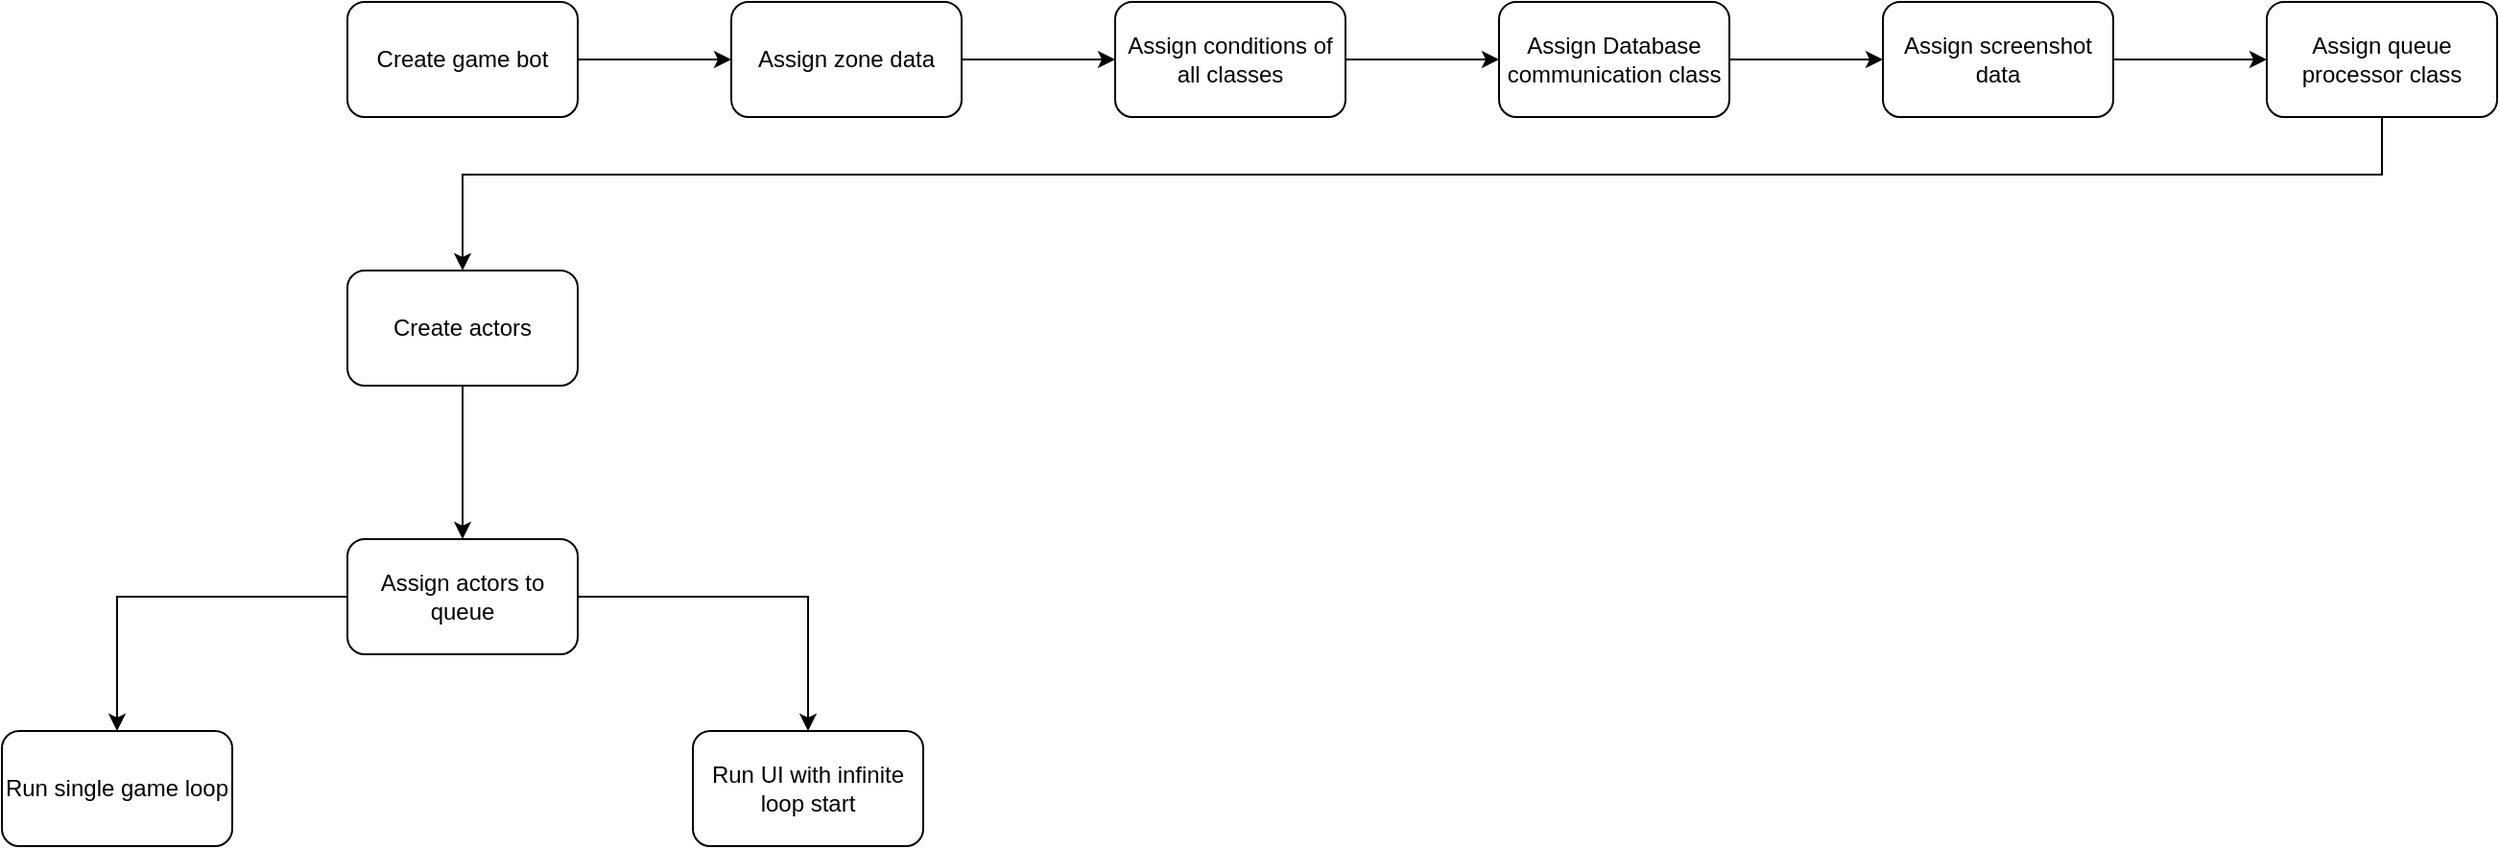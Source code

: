 <mxfile version="14.9.6" type="device"><diagram id="N6j9FfRsz5F6-6DIgSJw" name="Page-1"><mxGraphModel dx="2272" dy="705" grid="1" gridSize="10" guides="1" tooltips="1" connect="1" arrows="1" fold="1" page="1" pageScale="1" pageWidth="850" pageHeight="1100" math="0" shadow="0"><root><mxCell id="0"/><mxCell id="1" parent="0"/><mxCell id="Zolvcaqj-rGIG_2-oGGW-5" value="" style="edgeStyle=orthogonalEdgeStyle;rounded=0;orthogonalLoop=1;jettySize=auto;html=1;" edge="1" parent="1" source="Zolvcaqj-rGIG_2-oGGW-1" target="Zolvcaqj-rGIG_2-oGGW-4"><mxGeometry relative="1" as="geometry"/></mxCell><mxCell id="Zolvcaqj-rGIG_2-oGGW-1" value="Create game bot" style="rounded=1;whiteSpace=wrap;html=1;" vertex="1" parent="1"><mxGeometry x="60" y="40" width="120" height="60" as="geometry"/></mxCell><mxCell id="Zolvcaqj-rGIG_2-oGGW-15" value="" style="edgeStyle=orthogonalEdgeStyle;rounded=0;orthogonalLoop=1;jettySize=auto;html=1;" edge="1" parent="1" source="Zolvcaqj-rGIG_2-oGGW-2" target="Zolvcaqj-rGIG_2-oGGW-14"><mxGeometry relative="1" as="geometry"/></mxCell><mxCell id="Zolvcaqj-rGIG_2-oGGW-2" value="Create actors" style="rounded=1;whiteSpace=wrap;html=1;" vertex="1" parent="1"><mxGeometry x="60" y="180" width="120" height="60" as="geometry"/></mxCell><mxCell id="Zolvcaqj-rGIG_2-oGGW-7" value="" style="edgeStyle=orthogonalEdgeStyle;rounded=0;orthogonalLoop=1;jettySize=auto;html=1;" edge="1" parent="1" source="Zolvcaqj-rGIG_2-oGGW-4" target="Zolvcaqj-rGIG_2-oGGW-6"><mxGeometry relative="1" as="geometry"/></mxCell><mxCell id="Zolvcaqj-rGIG_2-oGGW-4" value="Assign zone data" style="rounded=1;whiteSpace=wrap;html=1;" vertex="1" parent="1"><mxGeometry x="260" y="40" width="120" height="60" as="geometry"/></mxCell><mxCell id="Zolvcaqj-rGIG_2-oGGW-9" value="" style="edgeStyle=orthogonalEdgeStyle;rounded=0;orthogonalLoop=1;jettySize=auto;html=1;" edge="1" parent="1" source="Zolvcaqj-rGIG_2-oGGW-6" target="Zolvcaqj-rGIG_2-oGGW-8"><mxGeometry relative="1" as="geometry"/></mxCell><mxCell id="Zolvcaqj-rGIG_2-oGGW-6" value="Assign conditions of all classes" style="rounded=1;whiteSpace=wrap;html=1;" vertex="1" parent="1"><mxGeometry x="460" y="40" width="120" height="60" as="geometry"/></mxCell><mxCell id="Zolvcaqj-rGIG_2-oGGW-11" value="" style="edgeStyle=orthogonalEdgeStyle;rounded=0;orthogonalLoop=1;jettySize=auto;html=1;" edge="1" parent="1" source="Zolvcaqj-rGIG_2-oGGW-8" target="Zolvcaqj-rGIG_2-oGGW-10"><mxGeometry relative="1" as="geometry"/></mxCell><mxCell id="Zolvcaqj-rGIG_2-oGGW-8" value="Assign Database communication class" style="rounded=1;whiteSpace=wrap;html=1;" vertex="1" parent="1"><mxGeometry x="660" y="40" width="120" height="60" as="geometry"/></mxCell><mxCell id="Zolvcaqj-rGIG_2-oGGW-13" value="" style="edgeStyle=orthogonalEdgeStyle;rounded=0;orthogonalLoop=1;jettySize=auto;html=1;entryX=0.5;entryY=0;entryDx=0;entryDy=0;exitX=0.5;exitY=1;exitDx=0;exitDy=0;" edge="1" parent="1" source="Zolvcaqj-rGIG_2-oGGW-16" target="Zolvcaqj-rGIG_2-oGGW-2"><mxGeometry relative="1" as="geometry"><mxPoint x="240" y="170" as="targetPoint"/><Array as="points"><mxPoint x="1120" y="130"/><mxPoint x="120" y="130"/></Array></mxGeometry></mxCell><mxCell id="Zolvcaqj-rGIG_2-oGGW-17" value="" style="edgeStyle=orthogonalEdgeStyle;rounded=0;orthogonalLoop=1;jettySize=auto;html=1;" edge="1" parent="1" source="Zolvcaqj-rGIG_2-oGGW-10" target="Zolvcaqj-rGIG_2-oGGW-16"><mxGeometry relative="1" as="geometry"/></mxCell><mxCell id="Zolvcaqj-rGIG_2-oGGW-10" value="Assign screenshot data" style="rounded=1;whiteSpace=wrap;html=1;" vertex="1" parent="1"><mxGeometry x="860" y="40" width="120" height="60" as="geometry"/></mxCell><mxCell id="Zolvcaqj-rGIG_2-oGGW-19" value="" style="edgeStyle=orthogonalEdgeStyle;rounded=0;orthogonalLoop=1;jettySize=auto;html=1;" edge="1" parent="1" source="Zolvcaqj-rGIG_2-oGGW-14" target="Zolvcaqj-rGIG_2-oGGW-18"><mxGeometry relative="1" as="geometry"/></mxCell><mxCell id="Zolvcaqj-rGIG_2-oGGW-21" value="" style="edgeStyle=orthogonalEdgeStyle;rounded=0;orthogonalLoop=1;jettySize=auto;html=1;" edge="1" parent="1" source="Zolvcaqj-rGIG_2-oGGW-14" target="Zolvcaqj-rGIG_2-oGGW-20"><mxGeometry relative="1" as="geometry"/></mxCell><mxCell id="Zolvcaqj-rGIG_2-oGGW-14" value="Assign actors to queue" style="rounded=1;whiteSpace=wrap;html=1;" vertex="1" parent="1"><mxGeometry x="60" y="320" width="120" height="60" as="geometry"/></mxCell><mxCell id="Zolvcaqj-rGIG_2-oGGW-16" value="Assign queue processor class" style="rounded=1;whiteSpace=wrap;html=1;" vertex="1" parent="1"><mxGeometry x="1060" y="40" width="120" height="60" as="geometry"/></mxCell><mxCell id="Zolvcaqj-rGIG_2-oGGW-18" value="Run single game loop" style="rounded=1;whiteSpace=wrap;html=1;" vertex="1" parent="1"><mxGeometry x="-120" y="420" width="120" height="60" as="geometry"/></mxCell><mxCell id="Zolvcaqj-rGIG_2-oGGW-20" value="Run UI with infinite loop start" style="rounded=1;whiteSpace=wrap;html=1;" vertex="1" parent="1"><mxGeometry x="240" y="420" width="120" height="60" as="geometry"/></mxCell></root></mxGraphModel></diagram></mxfile>